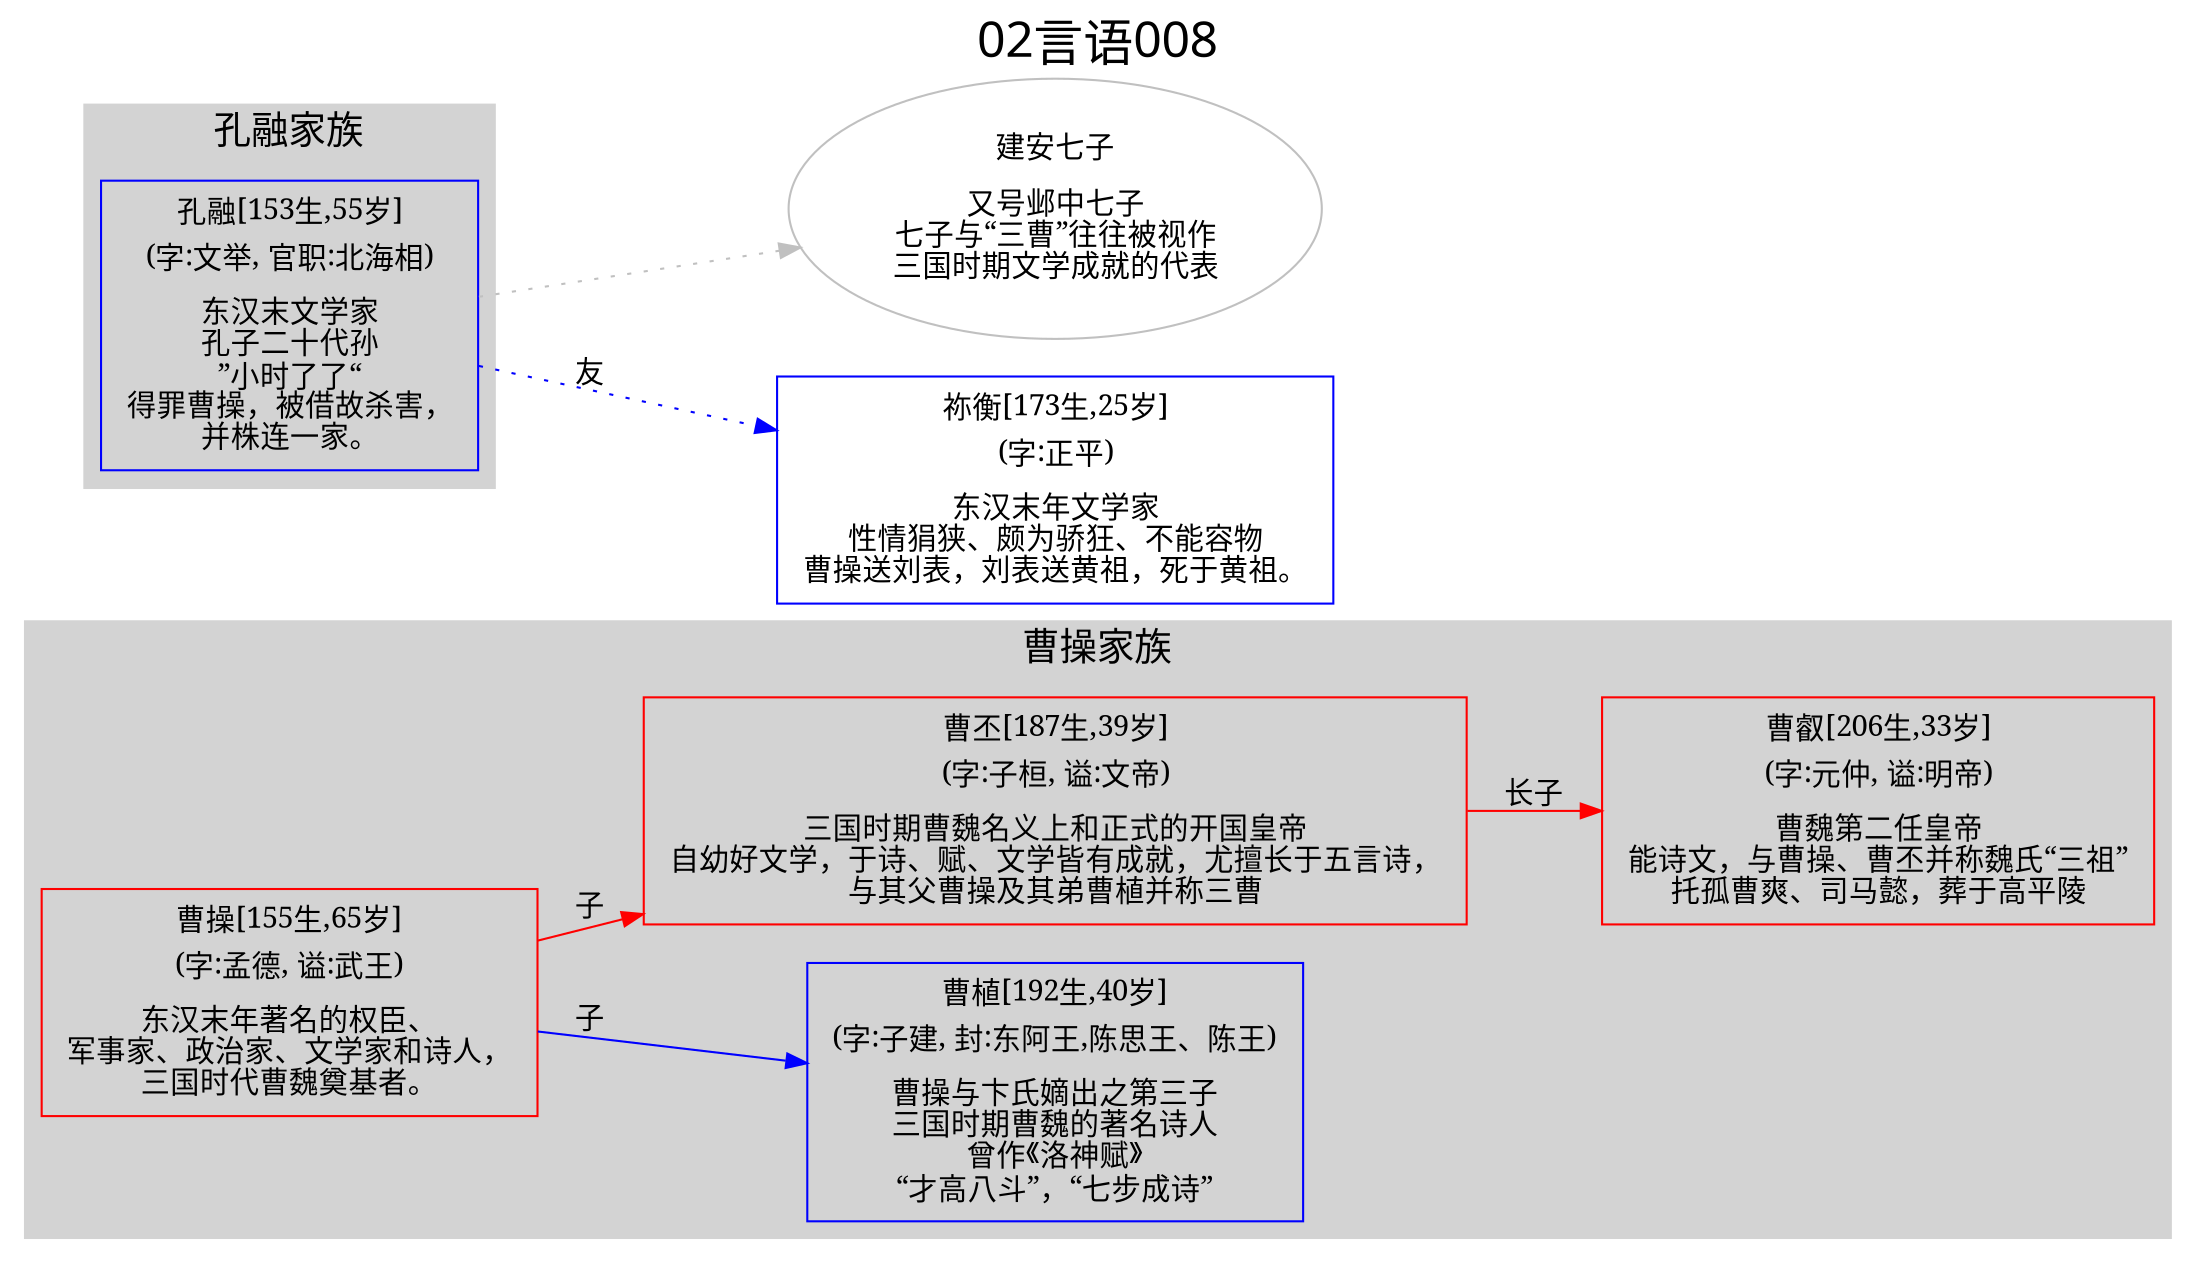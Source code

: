 
digraph
{
	rankdir = "LR";
	ranksep = 0.5;
	label = "02言语008";
	labelloc = "t";
	fontsize = "24";
	fontname = "SimHei";

	graph [style="filled", color="lightgrey"];
	node [fontname="SimSun"];
	edge [fontname="SimSun"];

	曹操 [shape="box", color="red", label=<<table border="0" cellborder="0"><tr><td>曹操[155生,65岁]</td></tr><tr><td>(字:孟德, 谥:武王)</td></tr><tr><td></td></tr><tr><td>东汉末年著名的权臣、<br/>军事家、政治家、文学家和诗人，<br/>三国时代曹魏奠基者。<br/></td></tr></table>>];
	曹叡 [shape="box", color="red", label=<<table border="0" cellborder="0"><tr><td>曹叡[206生,33岁]</td></tr><tr><td>(字:元仲, 谥:明帝)</td></tr><tr><td></td></tr><tr><td>曹魏第二任皇帝<br/>能诗文，与曹操、曹丕并称魏氏“三祖”<br/>托孤曹爽、司马懿，葬于高平陵<br/></td></tr></table>>];
	曹植 [shape="box", color="blue", label=<<table border="0" cellborder="0"><tr><td>曹植[192生,40岁]</td></tr><tr><td>(字:子建, 封:东阿王,陈思王、陈王)</td></tr><tr><td></td></tr><tr><td>曹操与卞氏嫡出之第三子<br/>三国时期曹魏的著名诗人<br/>曾作《洛神赋》<br/>“才高八斗”，“七步成诗”<br/></td></tr></table>>];
	曹丕 [shape="box", color="red", label=<<table border="0" cellborder="0"><tr><td>曹丕[187生,39岁]</td></tr><tr><td>(字:子桓, 谥:文帝)</td></tr><tr><td></td></tr><tr><td>三国时期曹魏名义上和正式的开国皇帝<br/>自幼好文学，于诗、赋、文学皆有成就，尤擅长于五言诗，<br/>与其父曹操及其弟曹植并称三曹<br/></td></tr></table>>];
	孔融 [shape="box", color="blue", label=<<table border="0" cellborder="0"><tr><td>孔融[153生,55岁]</td></tr><tr><td>(字:文举, 官职:北海相)</td></tr><tr><td></td></tr><tr><td>东汉末文学家<br/>孔子二十代孙<br/>”小时了了“<br/>得罪曹操，被借故杀害，<br/>并株连一家。<br/></td></tr></table>>];
	建安七子 [shape="ellipse", color="gray", label=<<table border="0" cellborder="0"><tr><td>建安七子</td></tr><tr><td></td></tr><tr><td>又号邺中七子<br/>七子与“三曹”往往被视作<br/>三国时期文学成就的代表<br/></td></tr></table>>];
	祢衡 [shape="box", color="blue", label=<<table border="0" cellborder="0"><tr><td>祢衡[173生,25岁]</td></tr><tr><td>(字:正平)</td></tr><tr><td></td></tr><tr><td>东汉末年文学家<br/>性情狷狭、颇为骄狂、不能容物<br/>曹操送刘表，刘表送黄祖，死于黄祖。<br/></td></tr></table>>];

	曹操 -> 曹丕 [label="子", style=solid, color="red"];
	曹操 -> 曹植 [label="子", style=solid, color="blue"];
	曹丕 -> 曹叡 [label="长子", style=solid, color="red"];
	孔融 -> 建安七子 [label="", style=dotted, color="gray"];
	孔融 -> 祢衡 [label="友", style=dotted, color="blue"];


	subgraph "cluster_曹操"
	{
		fontsize="18";
		label="曹操家族";
		曹操;曹叡;曹植;曹丕;曹操;
	}

	subgraph "cluster_孔融"
	{
		fontsize="18";
		label="孔融家族";
		孔融;孔融;
	}

}
